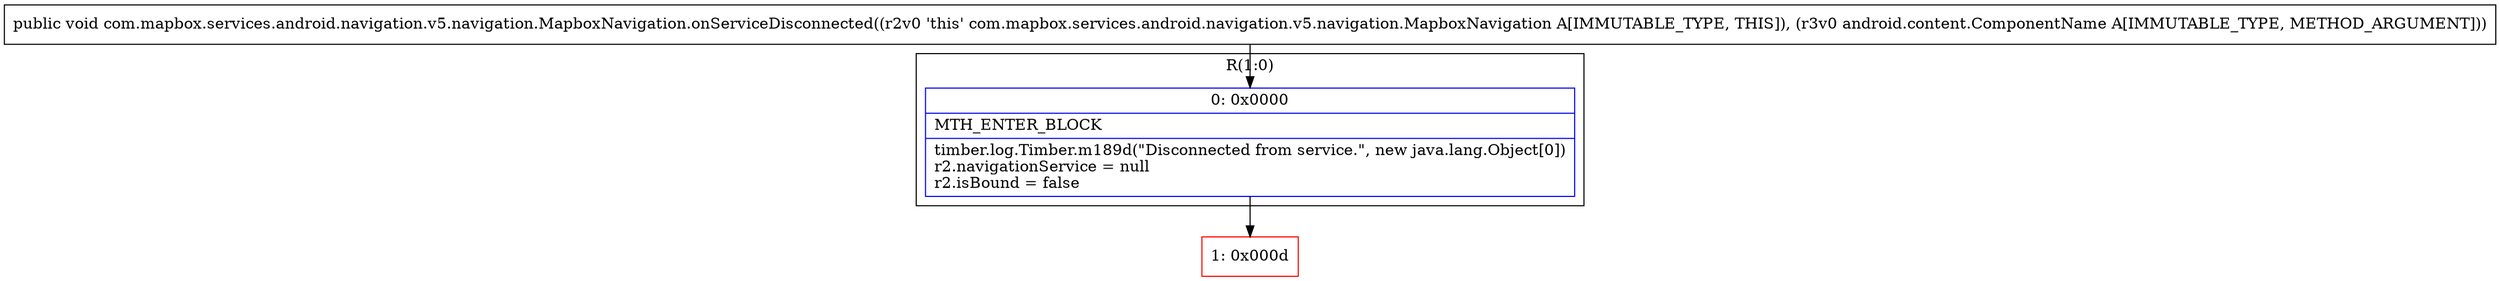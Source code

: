 digraph "CFG forcom.mapbox.services.android.navigation.v5.navigation.MapboxNavigation.onServiceDisconnected(Landroid\/content\/ComponentName;)V" {
subgraph cluster_Region_1950076515 {
label = "R(1:0)";
node [shape=record,color=blue];
Node_0 [shape=record,label="{0\:\ 0x0000|MTH_ENTER_BLOCK\l|timber.log.Timber.m189d(\"Disconnected from service.\", new java.lang.Object[0])\lr2.navigationService = null\lr2.isBound = false\l}"];
}
Node_1 [shape=record,color=red,label="{1\:\ 0x000d}"];
MethodNode[shape=record,label="{public void com.mapbox.services.android.navigation.v5.navigation.MapboxNavigation.onServiceDisconnected((r2v0 'this' com.mapbox.services.android.navigation.v5.navigation.MapboxNavigation A[IMMUTABLE_TYPE, THIS]), (r3v0 android.content.ComponentName A[IMMUTABLE_TYPE, METHOD_ARGUMENT])) }"];
MethodNode -> Node_0;
Node_0 -> Node_1;
}

